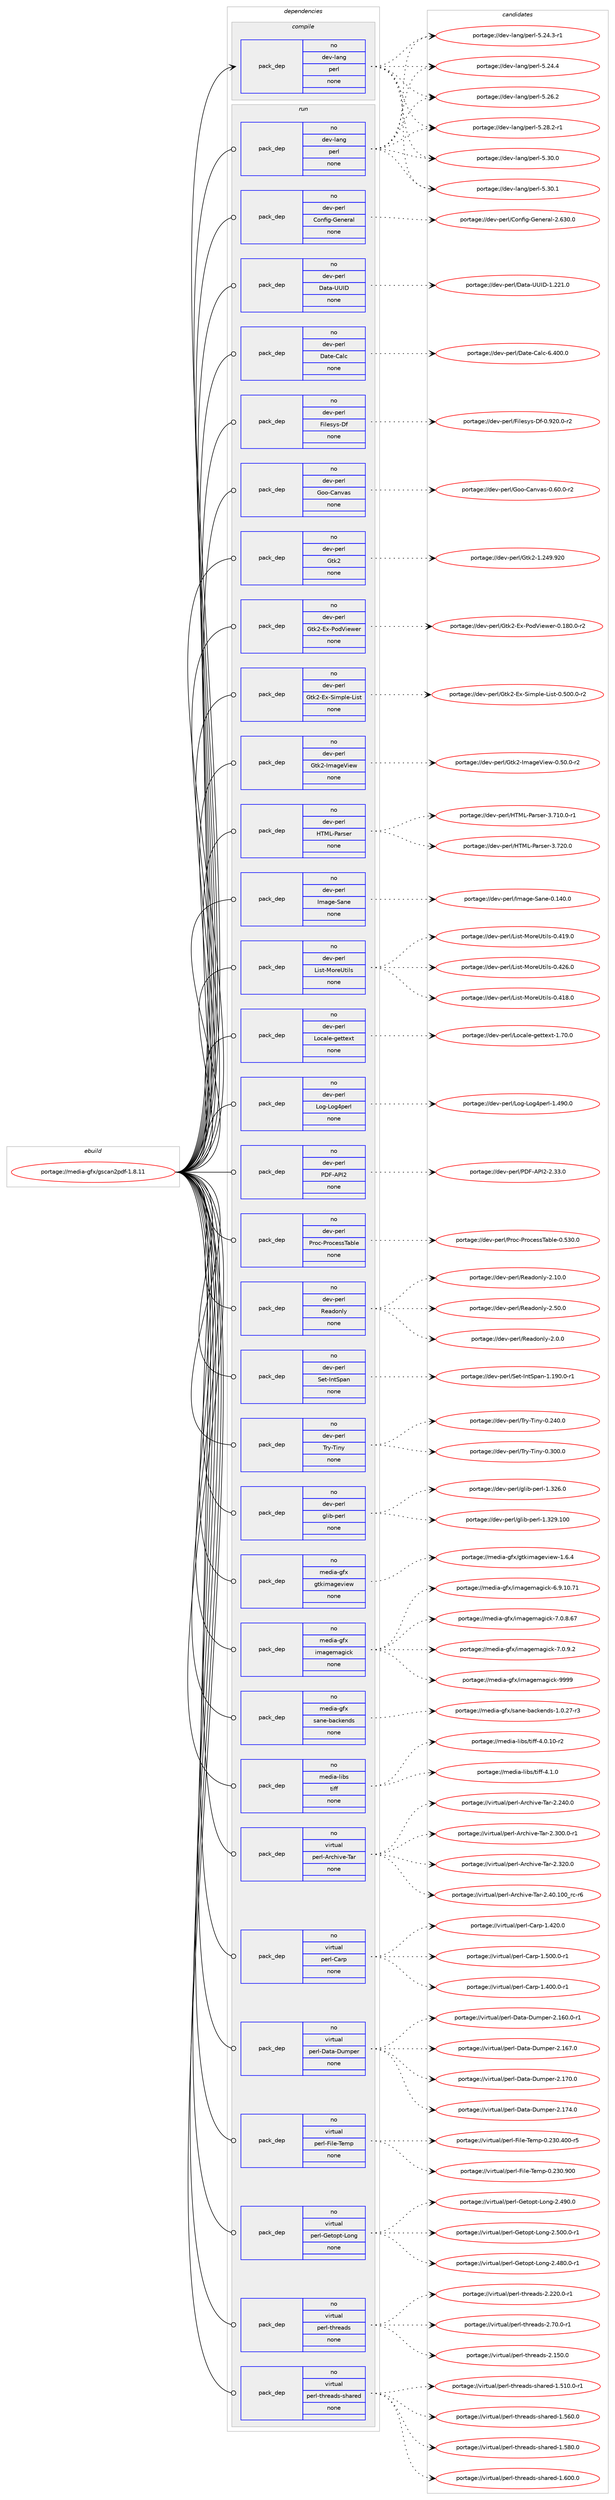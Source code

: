 digraph prolog {

# *************
# Graph options
# *************

newrank=true;
concentrate=true;
compound=true;
graph [rankdir=LR,fontname=Helvetica,fontsize=10,ranksep=1.5];#, ranksep=2.5, nodesep=0.2];
edge  [arrowhead=vee];
node  [fontname=Helvetica,fontsize=10];

# **********
# The ebuild
# **********

subgraph cluster_leftcol {
color=gray;
rank=same;
label=<<i>ebuild</i>>;
id [label="portage://media-gfx/gscan2pdf-1.8.11", color=red, width=4, href="../media-gfx/gscan2pdf-1.8.11.svg"];
}

# ****************
# The dependencies
# ****************

subgraph cluster_midcol {
color=gray;
label=<<i>dependencies</i>>;
subgraph cluster_compile {
fillcolor="#eeeeee";
style=filled;
label=<<i>compile</i>>;
subgraph pack230384 {
dependency314040 [label=<<TABLE BORDER="0" CELLBORDER="1" CELLSPACING="0" CELLPADDING="4" WIDTH="220"><TR><TD ROWSPAN="6" CELLPADDING="30">pack_dep</TD></TR><TR><TD WIDTH="110">no</TD></TR><TR><TD>dev-lang</TD></TR><TR><TD>perl</TD></TR><TR><TD>none</TD></TR><TR><TD></TD></TR></TABLE>>, shape=none, color=blue];
}
id:e -> dependency314040:w [weight=20,style="solid",arrowhead="vee"];
}
subgraph cluster_compileandrun {
fillcolor="#eeeeee";
style=filled;
label=<<i>compile and run</i>>;
}
subgraph cluster_run {
fillcolor="#eeeeee";
style=filled;
label=<<i>run</i>>;
subgraph pack230385 {
dependency314041 [label=<<TABLE BORDER="0" CELLBORDER="1" CELLSPACING="0" CELLPADDING="4" WIDTH="220"><TR><TD ROWSPAN="6" CELLPADDING="30">pack_dep</TD></TR><TR><TD WIDTH="110">no</TD></TR><TR><TD>dev-lang</TD></TR><TR><TD>perl</TD></TR><TR><TD>none</TD></TR><TR><TD></TD></TR></TABLE>>, shape=none, color=blue];
}
id:e -> dependency314041:w [weight=20,style="solid",arrowhead="odot"];
subgraph pack230386 {
dependency314042 [label=<<TABLE BORDER="0" CELLBORDER="1" CELLSPACING="0" CELLPADDING="4" WIDTH="220"><TR><TD ROWSPAN="6" CELLPADDING="30">pack_dep</TD></TR><TR><TD WIDTH="110">no</TD></TR><TR><TD>dev-perl</TD></TR><TR><TD>Config-General</TD></TR><TR><TD>none</TD></TR><TR><TD></TD></TR></TABLE>>, shape=none, color=blue];
}
id:e -> dependency314042:w [weight=20,style="solid",arrowhead="odot"];
subgraph pack230387 {
dependency314043 [label=<<TABLE BORDER="0" CELLBORDER="1" CELLSPACING="0" CELLPADDING="4" WIDTH="220"><TR><TD ROWSPAN="6" CELLPADDING="30">pack_dep</TD></TR><TR><TD WIDTH="110">no</TD></TR><TR><TD>dev-perl</TD></TR><TR><TD>Data-UUID</TD></TR><TR><TD>none</TD></TR><TR><TD></TD></TR></TABLE>>, shape=none, color=blue];
}
id:e -> dependency314043:w [weight=20,style="solid",arrowhead="odot"];
subgraph pack230388 {
dependency314044 [label=<<TABLE BORDER="0" CELLBORDER="1" CELLSPACING="0" CELLPADDING="4" WIDTH="220"><TR><TD ROWSPAN="6" CELLPADDING="30">pack_dep</TD></TR><TR><TD WIDTH="110">no</TD></TR><TR><TD>dev-perl</TD></TR><TR><TD>Date-Calc</TD></TR><TR><TD>none</TD></TR><TR><TD></TD></TR></TABLE>>, shape=none, color=blue];
}
id:e -> dependency314044:w [weight=20,style="solid",arrowhead="odot"];
subgraph pack230389 {
dependency314045 [label=<<TABLE BORDER="0" CELLBORDER="1" CELLSPACING="0" CELLPADDING="4" WIDTH="220"><TR><TD ROWSPAN="6" CELLPADDING="30">pack_dep</TD></TR><TR><TD WIDTH="110">no</TD></TR><TR><TD>dev-perl</TD></TR><TR><TD>Filesys-Df</TD></TR><TR><TD>none</TD></TR><TR><TD></TD></TR></TABLE>>, shape=none, color=blue];
}
id:e -> dependency314045:w [weight=20,style="solid",arrowhead="odot"];
subgraph pack230390 {
dependency314046 [label=<<TABLE BORDER="0" CELLBORDER="1" CELLSPACING="0" CELLPADDING="4" WIDTH="220"><TR><TD ROWSPAN="6" CELLPADDING="30">pack_dep</TD></TR><TR><TD WIDTH="110">no</TD></TR><TR><TD>dev-perl</TD></TR><TR><TD>Goo-Canvas</TD></TR><TR><TD>none</TD></TR><TR><TD></TD></TR></TABLE>>, shape=none, color=blue];
}
id:e -> dependency314046:w [weight=20,style="solid",arrowhead="odot"];
subgraph pack230391 {
dependency314047 [label=<<TABLE BORDER="0" CELLBORDER="1" CELLSPACING="0" CELLPADDING="4" WIDTH="220"><TR><TD ROWSPAN="6" CELLPADDING="30">pack_dep</TD></TR><TR><TD WIDTH="110">no</TD></TR><TR><TD>dev-perl</TD></TR><TR><TD>Gtk2</TD></TR><TR><TD>none</TD></TR><TR><TD></TD></TR></TABLE>>, shape=none, color=blue];
}
id:e -> dependency314047:w [weight=20,style="solid",arrowhead="odot"];
subgraph pack230392 {
dependency314048 [label=<<TABLE BORDER="0" CELLBORDER="1" CELLSPACING="0" CELLPADDING="4" WIDTH="220"><TR><TD ROWSPAN="6" CELLPADDING="30">pack_dep</TD></TR><TR><TD WIDTH="110">no</TD></TR><TR><TD>dev-perl</TD></TR><TR><TD>Gtk2-Ex-PodViewer</TD></TR><TR><TD>none</TD></TR><TR><TD></TD></TR></TABLE>>, shape=none, color=blue];
}
id:e -> dependency314048:w [weight=20,style="solid",arrowhead="odot"];
subgraph pack230393 {
dependency314049 [label=<<TABLE BORDER="0" CELLBORDER="1" CELLSPACING="0" CELLPADDING="4" WIDTH="220"><TR><TD ROWSPAN="6" CELLPADDING="30">pack_dep</TD></TR><TR><TD WIDTH="110">no</TD></TR><TR><TD>dev-perl</TD></TR><TR><TD>Gtk2-Ex-Simple-List</TD></TR><TR><TD>none</TD></TR><TR><TD></TD></TR></TABLE>>, shape=none, color=blue];
}
id:e -> dependency314049:w [weight=20,style="solid",arrowhead="odot"];
subgraph pack230394 {
dependency314050 [label=<<TABLE BORDER="0" CELLBORDER="1" CELLSPACING="0" CELLPADDING="4" WIDTH="220"><TR><TD ROWSPAN="6" CELLPADDING="30">pack_dep</TD></TR><TR><TD WIDTH="110">no</TD></TR><TR><TD>dev-perl</TD></TR><TR><TD>Gtk2-ImageView</TD></TR><TR><TD>none</TD></TR><TR><TD></TD></TR></TABLE>>, shape=none, color=blue];
}
id:e -> dependency314050:w [weight=20,style="solid",arrowhead="odot"];
subgraph pack230395 {
dependency314051 [label=<<TABLE BORDER="0" CELLBORDER="1" CELLSPACING="0" CELLPADDING="4" WIDTH="220"><TR><TD ROWSPAN="6" CELLPADDING="30">pack_dep</TD></TR><TR><TD WIDTH="110">no</TD></TR><TR><TD>dev-perl</TD></TR><TR><TD>HTML-Parser</TD></TR><TR><TD>none</TD></TR><TR><TD></TD></TR></TABLE>>, shape=none, color=blue];
}
id:e -> dependency314051:w [weight=20,style="solid",arrowhead="odot"];
subgraph pack230396 {
dependency314052 [label=<<TABLE BORDER="0" CELLBORDER="1" CELLSPACING="0" CELLPADDING="4" WIDTH="220"><TR><TD ROWSPAN="6" CELLPADDING="30">pack_dep</TD></TR><TR><TD WIDTH="110">no</TD></TR><TR><TD>dev-perl</TD></TR><TR><TD>Image-Sane</TD></TR><TR><TD>none</TD></TR><TR><TD></TD></TR></TABLE>>, shape=none, color=blue];
}
id:e -> dependency314052:w [weight=20,style="solid",arrowhead="odot"];
subgraph pack230397 {
dependency314053 [label=<<TABLE BORDER="0" CELLBORDER="1" CELLSPACING="0" CELLPADDING="4" WIDTH="220"><TR><TD ROWSPAN="6" CELLPADDING="30">pack_dep</TD></TR><TR><TD WIDTH="110">no</TD></TR><TR><TD>dev-perl</TD></TR><TR><TD>List-MoreUtils</TD></TR><TR><TD>none</TD></TR><TR><TD></TD></TR></TABLE>>, shape=none, color=blue];
}
id:e -> dependency314053:w [weight=20,style="solid",arrowhead="odot"];
subgraph pack230398 {
dependency314054 [label=<<TABLE BORDER="0" CELLBORDER="1" CELLSPACING="0" CELLPADDING="4" WIDTH="220"><TR><TD ROWSPAN="6" CELLPADDING="30">pack_dep</TD></TR><TR><TD WIDTH="110">no</TD></TR><TR><TD>dev-perl</TD></TR><TR><TD>Locale-gettext</TD></TR><TR><TD>none</TD></TR><TR><TD></TD></TR></TABLE>>, shape=none, color=blue];
}
id:e -> dependency314054:w [weight=20,style="solid",arrowhead="odot"];
subgraph pack230399 {
dependency314055 [label=<<TABLE BORDER="0" CELLBORDER="1" CELLSPACING="0" CELLPADDING="4" WIDTH="220"><TR><TD ROWSPAN="6" CELLPADDING="30">pack_dep</TD></TR><TR><TD WIDTH="110">no</TD></TR><TR><TD>dev-perl</TD></TR><TR><TD>Log-Log4perl</TD></TR><TR><TD>none</TD></TR><TR><TD></TD></TR></TABLE>>, shape=none, color=blue];
}
id:e -> dependency314055:w [weight=20,style="solid",arrowhead="odot"];
subgraph pack230400 {
dependency314056 [label=<<TABLE BORDER="0" CELLBORDER="1" CELLSPACING="0" CELLPADDING="4" WIDTH="220"><TR><TD ROWSPAN="6" CELLPADDING="30">pack_dep</TD></TR><TR><TD WIDTH="110">no</TD></TR><TR><TD>dev-perl</TD></TR><TR><TD>PDF-API2</TD></TR><TR><TD>none</TD></TR><TR><TD></TD></TR></TABLE>>, shape=none, color=blue];
}
id:e -> dependency314056:w [weight=20,style="solid",arrowhead="odot"];
subgraph pack230401 {
dependency314057 [label=<<TABLE BORDER="0" CELLBORDER="1" CELLSPACING="0" CELLPADDING="4" WIDTH="220"><TR><TD ROWSPAN="6" CELLPADDING="30">pack_dep</TD></TR><TR><TD WIDTH="110">no</TD></TR><TR><TD>dev-perl</TD></TR><TR><TD>Proc-ProcessTable</TD></TR><TR><TD>none</TD></TR><TR><TD></TD></TR></TABLE>>, shape=none, color=blue];
}
id:e -> dependency314057:w [weight=20,style="solid",arrowhead="odot"];
subgraph pack230402 {
dependency314058 [label=<<TABLE BORDER="0" CELLBORDER="1" CELLSPACING="0" CELLPADDING="4" WIDTH="220"><TR><TD ROWSPAN="6" CELLPADDING="30">pack_dep</TD></TR><TR><TD WIDTH="110">no</TD></TR><TR><TD>dev-perl</TD></TR><TR><TD>Readonly</TD></TR><TR><TD>none</TD></TR><TR><TD></TD></TR></TABLE>>, shape=none, color=blue];
}
id:e -> dependency314058:w [weight=20,style="solid",arrowhead="odot"];
subgraph pack230403 {
dependency314059 [label=<<TABLE BORDER="0" CELLBORDER="1" CELLSPACING="0" CELLPADDING="4" WIDTH="220"><TR><TD ROWSPAN="6" CELLPADDING="30">pack_dep</TD></TR><TR><TD WIDTH="110">no</TD></TR><TR><TD>dev-perl</TD></TR><TR><TD>Set-IntSpan</TD></TR><TR><TD>none</TD></TR><TR><TD></TD></TR></TABLE>>, shape=none, color=blue];
}
id:e -> dependency314059:w [weight=20,style="solid",arrowhead="odot"];
subgraph pack230404 {
dependency314060 [label=<<TABLE BORDER="0" CELLBORDER="1" CELLSPACING="0" CELLPADDING="4" WIDTH="220"><TR><TD ROWSPAN="6" CELLPADDING="30">pack_dep</TD></TR><TR><TD WIDTH="110">no</TD></TR><TR><TD>dev-perl</TD></TR><TR><TD>Try-Tiny</TD></TR><TR><TD>none</TD></TR><TR><TD></TD></TR></TABLE>>, shape=none, color=blue];
}
id:e -> dependency314060:w [weight=20,style="solid",arrowhead="odot"];
subgraph pack230405 {
dependency314061 [label=<<TABLE BORDER="0" CELLBORDER="1" CELLSPACING="0" CELLPADDING="4" WIDTH="220"><TR><TD ROWSPAN="6" CELLPADDING="30">pack_dep</TD></TR><TR><TD WIDTH="110">no</TD></TR><TR><TD>dev-perl</TD></TR><TR><TD>glib-perl</TD></TR><TR><TD>none</TD></TR><TR><TD></TD></TR></TABLE>>, shape=none, color=blue];
}
id:e -> dependency314061:w [weight=20,style="solid",arrowhead="odot"];
subgraph pack230406 {
dependency314062 [label=<<TABLE BORDER="0" CELLBORDER="1" CELLSPACING="0" CELLPADDING="4" WIDTH="220"><TR><TD ROWSPAN="6" CELLPADDING="30">pack_dep</TD></TR><TR><TD WIDTH="110">no</TD></TR><TR><TD>media-gfx</TD></TR><TR><TD>gtkimageview</TD></TR><TR><TD>none</TD></TR><TR><TD></TD></TR></TABLE>>, shape=none, color=blue];
}
id:e -> dependency314062:w [weight=20,style="solid",arrowhead="odot"];
subgraph pack230407 {
dependency314063 [label=<<TABLE BORDER="0" CELLBORDER="1" CELLSPACING="0" CELLPADDING="4" WIDTH="220"><TR><TD ROWSPAN="6" CELLPADDING="30">pack_dep</TD></TR><TR><TD WIDTH="110">no</TD></TR><TR><TD>media-gfx</TD></TR><TR><TD>imagemagick</TD></TR><TR><TD>none</TD></TR><TR><TD></TD></TR></TABLE>>, shape=none, color=blue];
}
id:e -> dependency314063:w [weight=20,style="solid",arrowhead="odot"];
subgraph pack230408 {
dependency314064 [label=<<TABLE BORDER="0" CELLBORDER="1" CELLSPACING="0" CELLPADDING="4" WIDTH="220"><TR><TD ROWSPAN="6" CELLPADDING="30">pack_dep</TD></TR><TR><TD WIDTH="110">no</TD></TR><TR><TD>media-gfx</TD></TR><TR><TD>sane-backends</TD></TR><TR><TD>none</TD></TR><TR><TD></TD></TR></TABLE>>, shape=none, color=blue];
}
id:e -> dependency314064:w [weight=20,style="solid",arrowhead="odot"];
subgraph pack230409 {
dependency314065 [label=<<TABLE BORDER="0" CELLBORDER="1" CELLSPACING="0" CELLPADDING="4" WIDTH="220"><TR><TD ROWSPAN="6" CELLPADDING="30">pack_dep</TD></TR><TR><TD WIDTH="110">no</TD></TR><TR><TD>media-libs</TD></TR><TR><TD>tiff</TD></TR><TR><TD>none</TD></TR><TR><TD></TD></TR></TABLE>>, shape=none, color=blue];
}
id:e -> dependency314065:w [weight=20,style="solid",arrowhead="odot"];
subgraph pack230410 {
dependency314066 [label=<<TABLE BORDER="0" CELLBORDER="1" CELLSPACING="0" CELLPADDING="4" WIDTH="220"><TR><TD ROWSPAN="6" CELLPADDING="30">pack_dep</TD></TR><TR><TD WIDTH="110">no</TD></TR><TR><TD>virtual</TD></TR><TR><TD>perl-Archive-Tar</TD></TR><TR><TD>none</TD></TR><TR><TD></TD></TR></TABLE>>, shape=none, color=blue];
}
id:e -> dependency314066:w [weight=20,style="solid",arrowhead="odot"];
subgraph pack230411 {
dependency314067 [label=<<TABLE BORDER="0" CELLBORDER="1" CELLSPACING="0" CELLPADDING="4" WIDTH="220"><TR><TD ROWSPAN="6" CELLPADDING="30">pack_dep</TD></TR><TR><TD WIDTH="110">no</TD></TR><TR><TD>virtual</TD></TR><TR><TD>perl-Carp</TD></TR><TR><TD>none</TD></TR><TR><TD></TD></TR></TABLE>>, shape=none, color=blue];
}
id:e -> dependency314067:w [weight=20,style="solid",arrowhead="odot"];
subgraph pack230412 {
dependency314068 [label=<<TABLE BORDER="0" CELLBORDER="1" CELLSPACING="0" CELLPADDING="4" WIDTH="220"><TR><TD ROWSPAN="6" CELLPADDING="30">pack_dep</TD></TR><TR><TD WIDTH="110">no</TD></TR><TR><TD>virtual</TD></TR><TR><TD>perl-Data-Dumper</TD></TR><TR><TD>none</TD></TR><TR><TD></TD></TR></TABLE>>, shape=none, color=blue];
}
id:e -> dependency314068:w [weight=20,style="solid",arrowhead="odot"];
subgraph pack230413 {
dependency314069 [label=<<TABLE BORDER="0" CELLBORDER="1" CELLSPACING="0" CELLPADDING="4" WIDTH="220"><TR><TD ROWSPAN="6" CELLPADDING="30">pack_dep</TD></TR><TR><TD WIDTH="110">no</TD></TR><TR><TD>virtual</TD></TR><TR><TD>perl-File-Temp</TD></TR><TR><TD>none</TD></TR><TR><TD></TD></TR></TABLE>>, shape=none, color=blue];
}
id:e -> dependency314069:w [weight=20,style="solid",arrowhead="odot"];
subgraph pack230414 {
dependency314070 [label=<<TABLE BORDER="0" CELLBORDER="1" CELLSPACING="0" CELLPADDING="4" WIDTH="220"><TR><TD ROWSPAN="6" CELLPADDING="30">pack_dep</TD></TR><TR><TD WIDTH="110">no</TD></TR><TR><TD>virtual</TD></TR><TR><TD>perl-Getopt-Long</TD></TR><TR><TD>none</TD></TR><TR><TD></TD></TR></TABLE>>, shape=none, color=blue];
}
id:e -> dependency314070:w [weight=20,style="solid",arrowhead="odot"];
subgraph pack230415 {
dependency314071 [label=<<TABLE BORDER="0" CELLBORDER="1" CELLSPACING="0" CELLPADDING="4" WIDTH="220"><TR><TD ROWSPAN="6" CELLPADDING="30">pack_dep</TD></TR><TR><TD WIDTH="110">no</TD></TR><TR><TD>virtual</TD></TR><TR><TD>perl-threads</TD></TR><TR><TD>none</TD></TR><TR><TD></TD></TR></TABLE>>, shape=none, color=blue];
}
id:e -> dependency314071:w [weight=20,style="solid",arrowhead="odot"];
subgraph pack230416 {
dependency314072 [label=<<TABLE BORDER="0" CELLBORDER="1" CELLSPACING="0" CELLPADDING="4" WIDTH="220"><TR><TD ROWSPAN="6" CELLPADDING="30">pack_dep</TD></TR><TR><TD WIDTH="110">no</TD></TR><TR><TD>virtual</TD></TR><TR><TD>perl-threads-shared</TD></TR><TR><TD>none</TD></TR><TR><TD></TD></TR></TABLE>>, shape=none, color=blue];
}
id:e -> dependency314072:w [weight=20,style="solid",arrowhead="odot"];
}
}

# **************
# The candidates
# **************

subgraph cluster_choices {
rank=same;
color=gray;
label=<<i>candidates</i>>;

subgraph choice230384 {
color=black;
nodesep=1;
choiceportage100101118451089711010347112101114108455346505246514511449 [label="portage://dev-lang/perl-5.24.3-r1", color=red, width=4,href="../dev-lang/perl-5.24.3-r1.svg"];
choiceportage10010111845108971101034711210111410845534650524652 [label="portage://dev-lang/perl-5.24.4", color=red, width=4,href="../dev-lang/perl-5.24.4.svg"];
choiceportage10010111845108971101034711210111410845534650544650 [label="portage://dev-lang/perl-5.26.2", color=red, width=4,href="../dev-lang/perl-5.26.2.svg"];
choiceportage100101118451089711010347112101114108455346505646504511449 [label="portage://dev-lang/perl-5.28.2-r1", color=red, width=4,href="../dev-lang/perl-5.28.2-r1.svg"];
choiceportage10010111845108971101034711210111410845534651484648 [label="portage://dev-lang/perl-5.30.0", color=red, width=4,href="../dev-lang/perl-5.30.0.svg"];
choiceportage10010111845108971101034711210111410845534651484649 [label="portage://dev-lang/perl-5.30.1", color=red, width=4,href="../dev-lang/perl-5.30.1.svg"];
dependency314040:e -> choiceportage100101118451089711010347112101114108455346505246514511449:w [style=dotted,weight="100"];
dependency314040:e -> choiceportage10010111845108971101034711210111410845534650524652:w [style=dotted,weight="100"];
dependency314040:e -> choiceportage10010111845108971101034711210111410845534650544650:w [style=dotted,weight="100"];
dependency314040:e -> choiceportage100101118451089711010347112101114108455346505646504511449:w [style=dotted,weight="100"];
dependency314040:e -> choiceportage10010111845108971101034711210111410845534651484648:w [style=dotted,weight="100"];
dependency314040:e -> choiceportage10010111845108971101034711210111410845534651484649:w [style=dotted,weight="100"];
}
subgraph choice230385 {
color=black;
nodesep=1;
choiceportage100101118451089711010347112101114108455346505246514511449 [label="portage://dev-lang/perl-5.24.3-r1", color=red, width=4,href="../dev-lang/perl-5.24.3-r1.svg"];
choiceportage10010111845108971101034711210111410845534650524652 [label="portage://dev-lang/perl-5.24.4", color=red, width=4,href="../dev-lang/perl-5.24.4.svg"];
choiceportage10010111845108971101034711210111410845534650544650 [label="portage://dev-lang/perl-5.26.2", color=red, width=4,href="../dev-lang/perl-5.26.2.svg"];
choiceportage100101118451089711010347112101114108455346505646504511449 [label="portage://dev-lang/perl-5.28.2-r1", color=red, width=4,href="../dev-lang/perl-5.28.2-r1.svg"];
choiceportage10010111845108971101034711210111410845534651484648 [label="portage://dev-lang/perl-5.30.0", color=red, width=4,href="../dev-lang/perl-5.30.0.svg"];
choiceportage10010111845108971101034711210111410845534651484649 [label="portage://dev-lang/perl-5.30.1", color=red, width=4,href="../dev-lang/perl-5.30.1.svg"];
dependency314041:e -> choiceportage100101118451089711010347112101114108455346505246514511449:w [style=dotted,weight="100"];
dependency314041:e -> choiceportage10010111845108971101034711210111410845534650524652:w [style=dotted,weight="100"];
dependency314041:e -> choiceportage10010111845108971101034711210111410845534650544650:w [style=dotted,weight="100"];
dependency314041:e -> choiceportage100101118451089711010347112101114108455346505646504511449:w [style=dotted,weight="100"];
dependency314041:e -> choiceportage10010111845108971101034711210111410845534651484648:w [style=dotted,weight="100"];
dependency314041:e -> choiceportage10010111845108971101034711210111410845534651484649:w [style=dotted,weight="100"];
}
subgraph choice230386 {
color=black;
nodesep=1;
choiceportage1001011184511210111410847671111101021051034571101110101114971084550465451484648 [label="portage://dev-perl/Config-General-2.630.0", color=red, width=4,href="../dev-perl/Config-General-2.630.0.svg"];
dependency314042:e -> choiceportage1001011184511210111410847671111101021051034571101110101114971084550465451484648:w [style=dotted,weight="100"];
}
subgraph choice230387 {
color=black;
nodesep=1;
choiceportage100101118451121011141084768971169745858573684549465050494648 [label="portage://dev-perl/Data-UUID-1.221.0", color=red, width=4,href="../dev-perl/Data-UUID-1.221.0.svg"];
dependency314043:e -> choiceportage100101118451121011141084768971169745858573684549465050494648:w [style=dotted,weight="100"];
}
subgraph choice230388 {
color=black;
nodesep=1;
choiceportage10010111845112101114108476897116101456797108994554465248484648 [label="portage://dev-perl/Date-Calc-6.400.0", color=red, width=4,href="../dev-perl/Date-Calc-6.400.0.svg"];
dependency314044:e -> choiceportage10010111845112101114108476897116101456797108994554465248484648:w [style=dotted,weight="100"];
}
subgraph choice230389 {
color=black;
nodesep=1;
choiceportage100101118451121011141084770105108101115121115456810245484657504846484511450 [label="portage://dev-perl/Filesys-Df-0.920.0-r2", color=red, width=4,href="../dev-perl/Filesys-Df-0.920.0-r2.svg"];
dependency314045:e -> choiceportage100101118451121011141084770105108101115121115456810245484657504846484511450:w [style=dotted,weight="100"];
}
subgraph choice230390 {
color=black;
nodesep=1;
choiceportage10010111845112101114108477111111145679711011897115454846544846484511450 [label="portage://dev-perl/Goo-Canvas-0.60.0-r2", color=red, width=4,href="../dev-perl/Goo-Canvas-0.60.0-r2.svg"];
dependency314046:e -> choiceportage10010111845112101114108477111111145679711011897115454846544846484511450:w [style=dotted,weight="100"];
}
subgraph choice230391 {
color=black;
nodesep=1;
choiceportage1001011184511210111410847711161075045494650525746575048 [label="portage://dev-perl/Gtk2-1.249.920", color=red, width=4,href="../dev-perl/Gtk2-1.249.920.svg"];
dependency314047:e -> choiceportage1001011184511210111410847711161075045494650525746575048:w [style=dotted,weight="100"];
}
subgraph choice230392 {
color=black;
nodesep=1;
choiceportage10010111845112101114108477111610750456912045801111008610510111910111445484649564846484511450 [label="portage://dev-perl/Gtk2-Ex-PodViewer-0.180.0-r2", color=red, width=4,href="../dev-perl/Gtk2-Ex-PodViewer-0.180.0-r2.svg"];
dependency314048:e -> choiceportage10010111845112101114108477111610750456912045801111008610510111910111445484649564846484511450:w [style=dotted,weight="100"];
}
subgraph choice230393 {
color=black;
nodesep=1;
choiceportage1001011184511210111410847711161075045691204583105109112108101457610511511645484653484846484511450 [label="portage://dev-perl/Gtk2-Ex-Simple-List-0.500.0-r2", color=red, width=4,href="../dev-perl/Gtk2-Ex-Simple-List-0.500.0-r2.svg"];
dependency314049:e -> choiceportage1001011184511210111410847711161075045691204583105109112108101457610511511645484653484846484511450:w [style=dotted,weight="100"];
}
subgraph choice230394 {
color=black;
nodesep=1;
choiceportage1001011184511210111410847711161075045731099710310186105101119454846534846484511450 [label="portage://dev-perl/Gtk2-ImageView-0.50.0-r2", color=red, width=4,href="../dev-perl/Gtk2-ImageView-0.50.0-r2.svg"];
dependency314050:e -> choiceportage1001011184511210111410847711161075045731099710310186105101119454846534846484511450:w [style=dotted,weight="100"];
}
subgraph choice230395 {
color=black;
nodesep=1;
choiceportage10010111845112101114108477284777645809711411510111445514655494846484511449 [label="portage://dev-perl/HTML-Parser-3.710.0-r1", color=red, width=4,href="../dev-perl/HTML-Parser-3.710.0-r1.svg"];
choiceportage1001011184511210111410847728477764580971141151011144551465550484648 [label="portage://dev-perl/HTML-Parser-3.720.0", color=red, width=4,href="../dev-perl/HTML-Parser-3.720.0.svg"];
dependency314051:e -> choiceportage10010111845112101114108477284777645809711411510111445514655494846484511449:w [style=dotted,weight="100"];
dependency314051:e -> choiceportage1001011184511210111410847728477764580971141151011144551465550484648:w [style=dotted,weight="100"];
}
subgraph choice230396 {
color=black;
nodesep=1;
choiceportage100101118451121011141084773109971031014583971101014548464952484648 [label="portage://dev-perl/Image-Sane-0.140.0", color=red, width=4,href="../dev-perl/Image-Sane-0.140.0.svg"];
dependency314052:e -> choiceportage100101118451121011141084773109971031014583971101014548464952484648:w [style=dotted,weight="100"];
}
subgraph choice230397 {
color=black;
nodesep=1;
choiceportage1001011184511210111410847761051151164577111114101851161051081154548465249564648 [label="portage://dev-perl/List-MoreUtils-0.418.0", color=red, width=4,href="../dev-perl/List-MoreUtils-0.418.0.svg"];
choiceportage1001011184511210111410847761051151164577111114101851161051081154548465249574648 [label="portage://dev-perl/List-MoreUtils-0.419.0", color=red, width=4,href="../dev-perl/List-MoreUtils-0.419.0.svg"];
choiceportage1001011184511210111410847761051151164577111114101851161051081154548465250544648 [label="portage://dev-perl/List-MoreUtils-0.426.0", color=red, width=4,href="../dev-perl/List-MoreUtils-0.426.0.svg"];
dependency314053:e -> choiceportage1001011184511210111410847761051151164577111114101851161051081154548465249564648:w [style=dotted,weight="100"];
dependency314053:e -> choiceportage1001011184511210111410847761051151164577111114101851161051081154548465249574648:w [style=dotted,weight="100"];
dependency314053:e -> choiceportage1001011184511210111410847761051151164577111114101851161051081154548465250544648:w [style=dotted,weight="100"];
}
subgraph choice230398 {
color=black;
nodesep=1;
choiceportage10010111845112101114108477611199971081014510310111611610112011645494655484648 [label="portage://dev-perl/Locale-gettext-1.70.0", color=red, width=4,href="../dev-perl/Locale-gettext-1.70.0.svg"];
dependency314054:e -> choiceportage10010111845112101114108477611199971081014510310111611610112011645494655484648:w [style=dotted,weight="100"];
}
subgraph choice230399 {
color=black;
nodesep=1;
choiceportage1001011184511210111410847761111034576111103521121011141084549465257484648 [label="portage://dev-perl/Log-Log4perl-1.490.0", color=red, width=4,href="../dev-perl/Log-Log4perl-1.490.0.svg"];
dependency314055:e -> choiceportage1001011184511210111410847761111034576111103521121011141084549465257484648:w [style=dotted,weight="100"];
}
subgraph choice230400 {
color=black;
nodesep=1;
choiceportage1001011184511210111410847806870456580735045504651514648 [label="portage://dev-perl/PDF-API2-2.33.0", color=red, width=4,href="../dev-perl/PDF-API2-2.33.0.svg"];
dependency314056:e -> choiceportage1001011184511210111410847806870456580735045504651514648:w [style=dotted,weight="100"];
}
subgraph choice230401 {
color=black;
nodesep=1;
choiceportage100101118451121011141084780114111994580114111991011151158497981081014548465351484648 [label="portage://dev-perl/Proc-ProcessTable-0.530.0", color=red, width=4,href="../dev-perl/Proc-ProcessTable-0.530.0.svg"];
dependency314057:e -> choiceportage100101118451121011141084780114111994580114111991011151158497981081014548465351484648:w [style=dotted,weight="100"];
}
subgraph choice230402 {
color=black;
nodesep=1;
choiceportage10010111845112101114108478210197100111110108121455046484648 [label="portage://dev-perl/Readonly-2.0.0", color=red, width=4,href="../dev-perl/Readonly-2.0.0.svg"];
choiceportage1001011184511210111410847821019710011111010812145504649484648 [label="portage://dev-perl/Readonly-2.10.0", color=red, width=4,href="../dev-perl/Readonly-2.10.0.svg"];
choiceportage1001011184511210111410847821019710011111010812145504653484648 [label="portage://dev-perl/Readonly-2.50.0", color=red, width=4,href="../dev-perl/Readonly-2.50.0.svg"];
dependency314058:e -> choiceportage10010111845112101114108478210197100111110108121455046484648:w [style=dotted,weight="100"];
dependency314058:e -> choiceportage1001011184511210111410847821019710011111010812145504649484648:w [style=dotted,weight="100"];
dependency314058:e -> choiceportage1001011184511210111410847821019710011111010812145504653484648:w [style=dotted,weight="100"];
}
subgraph choice230403 {
color=black;
nodesep=1;
choiceportage1001011184511210111410847831011164573110116831129711045494649574846484511449 [label="portage://dev-perl/Set-IntSpan-1.190.0-r1", color=red, width=4,href="../dev-perl/Set-IntSpan-1.190.0-r1.svg"];
dependency314059:e -> choiceportage1001011184511210111410847831011164573110116831129711045494649574846484511449:w [style=dotted,weight="100"];
}
subgraph choice230404 {
color=black;
nodesep=1;
choiceportage10010111845112101114108478411412145841051101214548465052484648 [label="portage://dev-perl/Try-Tiny-0.240.0", color=red, width=4,href="../dev-perl/Try-Tiny-0.240.0.svg"];
choiceportage10010111845112101114108478411412145841051101214548465148484648 [label="portage://dev-perl/Try-Tiny-0.300.0", color=red, width=4,href="../dev-perl/Try-Tiny-0.300.0.svg"];
dependency314060:e -> choiceportage10010111845112101114108478411412145841051101214548465052484648:w [style=dotted,weight="100"];
dependency314060:e -> choiceportage10010111845112101114108478411412145841051101214548465148484648:w [style=dotted,weight="100"];
}
subgraph choice230405 {
color=black;
nodesep=1;
choiceportage100101118451121011141084710310810598451121011141084549465150544648 [label="portage://dev-perl/glib-perl-1.326.0", color=red, width=4,href="../dev-perl/glib-perl-1.326.0.svg"];
choiceportage1001011184511210111410847103108105984511210111410845494651505746494848 [label="portage://dev-perl/glib-perl-1.329.100", color=red, width=4,href="../dev-perl/glib-perl-1.329.100.svg"];
dependency314061:e -> choiceportage100101118451121011141084710310810598451121011141084549465150544648:w [style=dotted,weight="100"];
dependency314061:e -> choiceportage1001011184511210111410847103108105984511210111410845494651505746494848:w [style=dotted,weight="100"];
}
subgraph choice230406 {
color=black;
nodesep=1;
choiceportage10910110010597451031021204710311610710510997103101118105101119454946544652 [label="portage://media-gfx/gtkimageview-1.6.4", color=red, width=4,href="../media-gfx/gtkimageview-1.6.4.svg"];
dependency314062:e -> choiceportage10910110010597451031021204710311610710510997103101118105101119454946544652:w [style=dotted,weight="100"];
}
subgraph choice230407 {
color=black;
nodesep=1;
choiceportage10910110010597451031021204710510997103101109971031059910745544657464948465549 [label="portage://media-gfx/imagemagick-6.9.10.71", color=red, width=4,href="../media-gfx/imagemagick-6.9.10.71.svg"];
choiceportage109101100105974510310212047105109971031011099710310599107455546484656465455 [label="portage://media-gfx/imagemagick-7.0.8.67", color=red, width=4,href="../media-gfx/imagemagick-7.0.8.67.svg"];
choiceportage1091011001059745103102120471051099710310110997103105991074555464846574650 [label="portage://media-gfx/imagemagick-7.0.9.2", color=red, width=4,href="../media-gfx/imagemagick-7.0.9.2.svg"];
choiceportage1091011001059745103102120471051099710310110997103105991074557575757 [label="portage://media-gfx/imagemagick-9999", color=red, width=4,href="../media-gfx/imagemagick-9999.svg"];
dependency314063:e -> choiceportage10910110010597451031021204710510997103101109971031059910745544657464948465549:w [style=dotted,weight="100"];
dependency314063:e -> choiceportage109101100105974510310212047105109971031011099710310599107455546484656465455:w [style=dotted,weight="100"];
dependency314063:e -> choiceportage1091011001059745103102120471051099710310110997103105991074555464846574650:w [style=dotted,weight="100"];
dependency314063:e -> choiceportage1091011001059745103102120471051099710310110997103105991074557575757:w [style=dotted,weight="100"];
}
subgraph choice230408 {
color=black;
nodesep=1;
choiceportage1091011001059745103102120471159711010145989799107101110100115454946484650554511451 [label="portage://media-gfx/sane-backends-1.0.27-r3", color=red, width=4,href="../media-gfx/sane-backends-1.0.27-r3.svg"];
dependency314064:e -> choiceportage1091011001059745103102120471159711010145989799107101110100115454946484650554511451:w [style=dotted,weight="100"];
}
subgraph choice230409 {
color=black;
nodesep=1;
choiceportage10910110010597451081059811547116105102102455246484649484511450 [label="portage://media-libs/tiff-4.0.10-r2", color=red, width=4,href="../media-libs/tiff-4.0.10-r2.svg"];
choiceportage10910110010597451081059811547116105102102455246494648 [label="portage://media-libs/tiff-4.1.0", color=red, width=4,href="../media-libs/tiff-4.1.0.svg"];
dependency314065:e -> choiceportage10910110010597451081059811547116105102102455246484649484511450:w [style=dotted,weight="100"];
dependency314065:e -> choiceportage10910110010597451081059811547116105102102455246494648:w [style=dotted,weight="100"];
}
subgraph choice230410 {
color=black;
nodesep=1;
choiceportage11810511411611797108471121011141084565114991041051181014584971144550465052484648 [label="portage://virtual/perl-Archive-Tar-2.240.0", color=red, width=4,href="../virtual/perl-Archive-Tar-2.240.0.svg"];
choiceportage118105114116117971084711210111410845651149910410511810145849711445504651484846484511449 [label="portage://virtual/perl-Archive-Tar-2.300.0-r1", color=red, width=4,href="../virtual/perl-Archive-Tar-2.300.0-r1.svg"];
choiceportage11810511411611797108471121011141084565114991041051181014584971144550465150484648 [label="portage://virtual/perl-Archive-Tar-2.320.0", color=red, width=4,href="../virtual/perl-Archive-Tar-2.320.0.svg"];
choiceportage118105114116117971084711210111410845651149910410511810145849711445504652484649484895114994511454 [label="portage://virtual/perl-Archive-Tar-2.40.100_rc-r6", color=red, width=4,href="../virtual/perl-Archive-Tar-2.40.100_rc-r6.svg"];
dependency314066:e -> choiceportage11810511411611797108471121011141084565114991041051181014584971144550465052484648:w [style=dotted,weight="100"];
dependency314066:e -> choiceportage118105114116117971084711210111410845651149910410511810145849711445504651484846484511449:w [style=dotted,weight="100"];
dependency314066:e -> choiceportage11810511411611797108471121011141084565114991041051181014584971144550465150484648:w [style=dotted,weight="100"];
dependency314066:e -> choiceportage118105114116117971084711210111410845651149910410511810145849711445504652484649484895114994511454:w [style=dotted,weight="100"];
}
subgraph choice230411 {
color=black;
nodesep=1;
choiceportage118105114116117971084711210111410845679711411245494652484846484511449 [label="portage://virtual/perl-Carp-1.400.0-r1", color=red, width=4,href="../virtual/perl-Carp-1.400.0-r1.svg"];
choiceportage11810511411611797108471121011141084567971141124549465250484648 [label="portage://virtual/perl-Carp-1.420.0", color=red, width=4,href="../virtual/perl-Carp-1.420.0.svg"];
choiceportage118105114116117971084711210111410845679711411245494653484846484511449 [label="portage://virtual/perl-Carp-1.500.0-r1", color=red, width=4,href="../virtual/perl-Carp-1.500.0-r1.svg"];
dependency314067:e -> choiceportage118105114116117971084711210111410845679711411245494652484846484511449:w [style=dotted,weight="100"];
dependency314067:e -> choiceportage11810511411611797108471121011141084567971141124549465250484648:w [style=dotted,weight="100"];
dependency314067:e -> choiceportage118105114116117971084711210111410845679711411245494653484846484511449:w [style=dotted,weight="100"];
}
subgraph choice230412 {
color=black;
nodesep=1;
choiceportage118105114116117971084711210111410845689711697456811710911210111445504649544846484511449 [label="portage://virtual/perl-Data-Dumper-2.160.0-r1", color=red, width=4,href="../virtual/perl-Data-Dumper-2.160.0-r1.svg"];
choiceportage11810511411611797108471121011141084568971169745681171091121011144550464954554648 [label="portage://virtual/perl-Data-Dumper-2.167.0", color=red, width=4,href="../virtual/perl-Data-Dumper-2.167.0.svg"];
choiceportage11810511411611797108471121011141084568971169745681171091121011144550464955484648 [label="portage://virtual/perl-Data-Dumper-2.170.0", color=red, width=4,href="../virtual/perl-Data-Dumper-2.170.0.svg"];
choiceportage11810511411611797108471121011141084568971169745681171091121011144550464955524648 [label="portage://virtual/perl-Data-Dumper-2.174.0", color=red, width=4,href="../virtual/perl-Data-Dumper-2.174.0.svg"];
dependency314068:e -> choiceportage118105114116117971084711210111410845689711697456811710911210111445504649544846484511449:w [style=dotted,weight="100"];
dependency314068:e -> choiceportage11810511411611797108471121011141084568971169745681171091121011144550464954554648:w [style=dotted,weight="100"];
dependency314068:e -> choiceportage11810511411611797108471121011141084568971169745681171091121011144550464955484648:w [style=dotted,weight="100"];
dependency314068:e -> choiceportage11810511411611797108471121011141084568971169745681171091121011144550464955524648:w [style=dotted,weight="100"];
}
subgraph choice230413 {
color=black;
nodesep=1;
choiceportage118105114116117971084711210111410845701051081014584101109112454846505148465248484511453 [label="portage://virtual/perl-File-Temp-0.230.400-r5", color=red, width=4,href="../virtual/perl-File-Temp-0.230.400-r5.svg"];
choiceportage11810511411611797108471121011141084570105108101458410110911245484650514846574848 [label="portage://virtual/perl-File-Temp-0.230.900", color=red, width=4,href="../virtual/perl-File-Temp-0.230.900.svg"];
dependency314069:e -> choiceportage118105114116117971084711210111410845701051081014584101109112454846505148465248484511453:w [style=dotted,weight="100"];
dependency314069:e -> choiceportage11810511411611797108471121011141084570105108101458410110911245484650514846574848:w [style=dotted,weight="100"];
}
subgraph choice230414 {
color=black;
nodesep=1;
choiceportage11810511411611797108471121011141084571101116111112116457611111010345504652564846484511449 [label="portage://virtual/perl-Getopt-Long-2.480.0-r1", color=red, width=4,href="../virtual/perl-Getopt-Long-2.480.0-r1.svg"];
choiceportage1181051141161179710847112101114108457110111611111211645761111101034550465257484648 [label="portage://virtual/perl-Getopt-Long-2.490.0", color=red, width=4,href="../virtual/perl-Getopt-Long-2.490.0.svg"];
choiceportage11810511411611797108471121011141084571101116111112116457611111010345504653484846484511449 [label="portage://virtual/perl-Getopt-Long-2.500.0-r1", color=red, width=4,href="../virtual/perl-Getopt-Long-2.500.0-r1.svg"];
dependency314070:e -> choiceportage11810511411611797108471121011141084571101116111112116457611111010345504652564846484511449:w [style=dotted,weight="100"];
dependency314070:e -> choiceportage1181051141161179710847112101114108457110111611111211645761111101034550465257484648:w [style=dotted,weight="100"];
dependency314070:e -> choiceportage11810511411611797108471121011141084571101116111112116457611111010345504653484846484511449:w [style=dotted,weight="100"];
}
subgraph choice230415 {
color=black;
nodesep=1;
choiceportage118105114116117971084711210111410845116104114101971001154550464953484648 [label="portage://virtual/perl-threads-2.150.0", color=red, width=4,href="../virtual/perl-threads-2.150.0.svg"];
choiceportage1181051141161179710847112101114108451161041141019710011545504650504846484511449 [label="portage://virtual/perl-threads-2.220.0-r1", color=red, width=4,href="../virtual/perl-threads-2.220.0-r1.svg"];
choiceportage11810511411611797108471121011141084511610411410197100115455046554846484511449 [label="portage://virtual/perl-threads-2.70.0-r1", color=red, width=4,href="../virtual/perl-threads-2.70.0-r1.svg"];
dependency314071:e -> choiceportage118105114116117971084711210111410845116104114101971001154550464953484648:w [style=dotted,weight="100"];
dependency314071:e -> choiceportage1181051141161179710847112101114108451161041141019710011545504650504846484511449:w [style=dotted,weight="100"];
dependency314071:e -> choiceportage11810511411611797108471121011141084511610411410197100115455046554846484511449:w [style=dotted,weight="100"];
}
subgraph choice230416 {
color=black;
nodesep=1;
choiceportage11810511411611797108471121011141084511610411410197100115451151049711410110045494653494846484511449 [label="portage://virtual/perl-threads-shared-1.510.0-r1", color=red, width=4,href="../virtual/perl-threads-shared-1.510.0-r1.svg"];
choiceportage1181051141161179710847112101114108451161041141019710011545115104971141011004549465354484648 [label="portage://virtual/perl-threads-shared-1.560.0", color=red, width=4,href="../virtual/perl-threads-shared-1.560.0.svg"];
choiceportage1181051141161179710847112101114108451161041141019710011545115104971141011004549465356484648 [label="portage://virtual/perl-threads-shared-1.580.0", color=red, width=4,href="../virtual/perl-threads-shared-1.580.0.svg"];
choiceportage1181051141161179710847112101114108451161041141019710011545115104971141011004549465448484648 [label="portage://virtual/perl-threads-shared-1.600.0", color=red, width=4,href="../virtual/perl-threads-shared-1.600.0.svg"];
dependency314072:e -> choiceportage11810511411611797108471121011141084511610411410197100115451151049711410110045494653494846484511449:w [style=dotted,weight="100"];
dependency314072:e -> choiceportage1181051141161179710847112101114108451161041141019710011545115104971141011004549465354484648:w [style=dotted,weight="100"];
dependency314072:e -> choiceportage1181051141161179710847112101114108451161041141019710011545115104971141011004549465356484648:w [style=dotted,weight="100"];
dependency314072:e -> choiceportage1181051141161179710847112101114108451161041141019710011545115104971141011004549465448484648:w [style=dotted,weight="100"];
}
}

}

